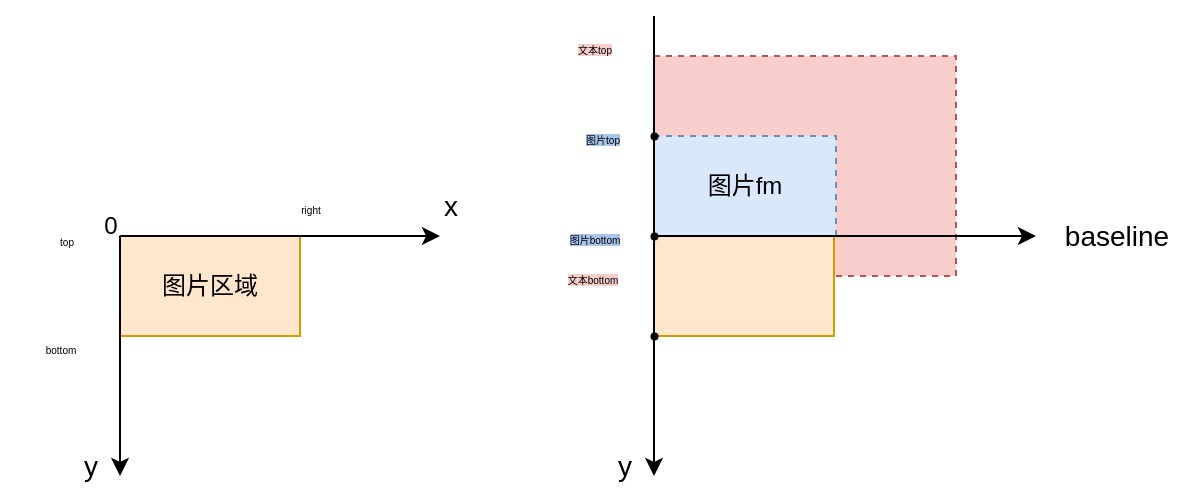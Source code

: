 <mxfile version="21.3.6" type="github" pages="2">
  <diagram name="官方ImageSpan" id="jmLGyRtJv-uPEz8_w5s_">
    <mxGraphModel dx="319" dy="346" grid="0" gridSize="10" guides="1" tooltips="1" connect="1" arrows="1" fold="1" page="1" pageScale="1" pageWidth="827" pageHeight="1169" math="0" shadow="0">
      <root>
        <mxCell id="0" />
        <mxCell id="1" parent="0" />
        <mxCell id="kz9HvIRe_1S123ArVKVh-1" value="" style="rounded=0;whiteSpace=wrap;html=1;fillColor=#f8cecc;strokeColor=#b85450;dashed=1;" vertex="1" parent="1">
          <mxGeometry x="389" y="70" width="151" height="110" as="geometry" />
        </mxCell>
        <mxCell id="Bd8WudOikVSf8Hs_fxaL-3" value="图片区域" style="rounded=0;whiteSpace=wrap;html=1;fillColor=#ffe6cc;strokeColor=#d79b00;" vertex="1" parent="1">
          <mxGeometry x="122" y="160" width="90" height="50" as="geometry" />
        </mxCell>
        <mxCell id="Bd8WudOikVSf8Hs_fxaL-17" value="" style="rounded=0;whiteSpace=wrap;html=1;fillColor=#ffe6cc;strokeColor=#d79b00;" vertex="1" parent="1">
          <mxGeometry x="389" y="160" width="90" height="50" as="geometry" />
        </mxCell>
        <mxCell id="Bd8WudOikVSf8Hs_fxaL-30" value="图片fm" style="rounded=0;whiteSpace=wrap;html=1;fillColor=#dae8fc;strokeColor=#6c8ebf;dashed=1;" vertex="1" parent="1">
          <mxGeometry x="389" y="110" width="91" height="50" as="geometry" />
        </mxCell>
        <mxCell id="Bd8WudOikVSf8Hs_fxaL-1" value="" style="endArrow=classic;html=1;rounded=0;" edge="1" parent="1">
          <mxGeometry width="50" height="50" relative="1" as="geometry">
            <mxPoint x="122" y="160" as="sourcePoint" />
            <mxPoint x="282" y="160" as="targetPoint" />
          </mxGeometry>
        </mxCell>
        <mxCell id="Bd8WudOikVSf8Hs_fxaL-2" value="" style="endArrow=classic;html=1;rounded=0;" edge="1" parent="1">
          <mxGeometry width="50" height="50" relative="1" as="geometry">
            <mxPoint x="122" y="160" as="sourcePoint" />
            <mxPoint x="122" y="280" as="targetPoint" />
          </mxGeometry>
        </mxCell>
        <mxCell id="Bd8WudOikVSf8Hs_fxaL-4" value="0" style="text;html=1;align=center;verticalAlign=middle;resizable=0;points=[];autosize=1;strokeColor=none;fillColor=none;" vertex="1" parent="1">
          <mxGeometry x="102" y="140" width="30" height="30" as="geometry" />
        </mxCell>
        <mxCell id="Bd8WudOikVSf8Hs_fxaL-5" value="&lt;font style=&quot;font-size: 14px;&quot;&gt;x&lt;/font&gt;" style="text;html=1;align=center;verticalAlign=middle;resizable=0;points=[];autosize=1;strokeColor=none;fillColor=none;" vertex="1" parent="1">
          <mxGeometry x="272" y="130" width="30" height="30" as="geometry" />
        </mxCell>
        <mxCell id="Bd8WudOikVSf8Hs_fxaL-6" value="&lt;font style=&quot;font-size: 14px;&quot;&gt;y&lt;/font&gt;" style="text;html=1;align=center;verticalAlign=middle;resizable=0;points=[];autosize=1;strokeColor=none;fillColor=none;" vertex="1" parent="1">
          <mxGeometry x="92" y="260" width="30" height="30" as="geometry" />
        </mxCell>
        <mxCell id="Bd8WudOikVSf8Hs_fxaL-13" value="&lt;font style=&quot;font-size: 5px;&quot;&gt;bottom&lt;/font&gt;" style="text;html=1;align=center;verticalAlign=middle;resizable=0;points=[];autosize=1;strokeColor=none;fillColor=none;" vertex="1" parent="1">
          <mxGeometry x="62" y="200" width="60" height="30" as="geometry" />
        </mxCell>
        <mxCell id="Bd8WudOikVSf8Hs_fxaL-14" value="&lt;font style=&quot;font-size: 5px;&quot;&gt;right&lt;/font&gt;" style="text;html=1;align=center;verticalAlign=middle;resizable=0;points=[];autosize=1;strokeColor=none;fillColor=none;" vertex="1" parent="1">
          <mxGeometry x="192" y="130" width="50" height="30" as="geometry" />
        </mxCell>
        <mxCell id="Bd8WudOikVSf8Hs_fxaL-15" value="" style="endArrow=classic;html=1;rounded=0;" edge="1" parent="1" source="Bd8WudOikVSf8Hs_fxaL-27" target="Bd8WudOikVSf8Hs_fxaL-19">
          <mxGeometry width="50" height="50" relative="1" as="geometry">
            <mxPoint x="389" y="160" as="sourcePoint" />
            <mxPoint x="549" y="160" as="targetPoint" />
          </mxGeometry>
        </mxCell>
        <mxCell id="Bd8WudOikVSf8Hs_fxaL-16" value="" style="endArrow=classic;html=1;rounded=0;" edge="1" parent="1">
          <mxGeometry width="50" height="50" relative="1" as="geometry">
            <mxPoint x="389" y="50" as="sourcePoint" />
            <mxPoint x="389" y="280" as="targetPoint" />
          </mxGeometry>
        </mxCell>
        <mxCell id="Bd8WudOikVSf8Hs_fxaL-19" value="&lt;font style=&quot;font-size: 14px;&quot;&gt;baseline&lt;/font&gt;" style="text;html=1;align=center;verticalAlign=middle;resizable=0;points=[];autosize=1;strokeColor=none;fillColor=none;" vertex="1" parent="1">
          <mxGeometry x="580" y="145" width="80" height="30" as="geometry" />
        </mxCell>
        <mxCell id="Bd8WudOikVSf8Hs_fxaL-20" value="&lt;font style=&quot;font-size: 14px;&quot;&gt;y&lt;/font&gt;" style="text;html=1;align=center;verticalAlign=middle;resizable=0;points=[];autosize=1;strokeColor=none;fillColor=none;" vertex="1" parent="1">
          <mxGeometry x="359" y="260" width="30" height="30" as="geometry" />
        </mxCell>
        <mxCell id="Bd8WudOikVSf8Hs_fxaL-23" value="&lt;span style=&quot;font-size: 5px; background-color: rgb(169, 196, 235);&quot;&gt;图片top&lt;/span&gt;" style="text;html=1;align=center;verticalAlign=middle;resizable=0;points=[];autosize=1;strokeColor=none;fillColor=none;" vertex="1" parent="1">
          <mxGeometry x="333" y="95" width="60" height="30" as="geometry" />
        </mxCell>
        <mxCell id="Bd8WudOikVSf8Hs_fxaL-24" value="" style="shape=waypoint;sketch=0;size=6;pointerEvents=1;points=[];fillColor=none;resizable=0;rotatable=0;perimeter=centerPerimeter;snapToPoint=1;strokeWidth=0;" vertex="1" parent="1">
          <mxGeometry x="379" y="100" width="20" height="20" as="geometry" />
        </mxCell>
        <mxCell id="Bd8WudOikVSf8Hs_fxaL-26" value="" style="shape=waypoint;sketch=0;size=6;pointerEvents=1;points=[];fillColor=none;resizable=0;rotatable=0;perimeter=centerPerimeter;snapToPoint=1;strokeWidth=0;" vertex="1" parent="1">
          <mxGeometry x="379" y="200" width="20" height="20" as="geometry" />
        </mxCell>
        <mxCell id="Bd8WudOikVSf8Hs_fxaL-28" value="" style="endArrow=classic;html=1;rounded=0;" edge="1" parent="1" target="Bd8WudOikVSf8Hs_fxaL-27">
          <mxGeometry width="50" height="50" relative="1" as="geometry">
            <mxPoint x="389" y="160" as="sourcePoint" />
            <mxPoint x="549" y="160" as="targetPoint" />
          </mxGeometry>
        </mxCell>
        <mxCell id="Bd8WudOikVSf8Hs_fxaL-27" value="" style="shape=waypoint;sketch=0;size=6;pointerEvents=1;points=[];fillColor=none;resizable=0;rotatable=0;perimeter=centerPerimeter;snapToPoint=1;strokeWidth=0;" vertex="1" parent="1">
          <mxGeometry x="379" y="150" width="20" height="20" as="geometry" />
        </mxCell>
        <mxCell id="Bd8WudOikVSf8Hs_fxaL-31" value="&lt;font style=&quot;font-size: 5px; background-color: rgb(169, 196, 235);&quot;&gt;图片bottom&lt;/font&gt;" style="text;html=1;align=center;verticalAlign=middle;resizable=0;points=[];autosize=1;strokeColor=none;fillColor=none;" vertex="1" parent="1">
          <mxGeometry x="319" y="145" width="80" height="30" as="geometry" />
        </mxCell>
        <mxCell id="kz9HvIRe_1S123ArVKVh-2" value="&lt;span style=&quot;font-size: 5px;&quot;&gt;top&lt;/span&gt;" style="text;html=1;align=center;verticalAlign=middle;resizable=0;points=[];autosize=1;strokeColor=none;fillColor=none;" vertex="1" parent="1">
          <mxGeometry x="75" y="146" width="40" height="30" as="geometry" />
        </mxCell>
        <mxCell id="kz9HvIRe_1S123ArVKVh-3" value="&lt;span style=&quot;font-size: 5px; background-color: rgb(248, 206, 204);&quot;&gt;文本top&lt;/span&gt;" style="text;html=1;align=center;verticalAlign=middle;resizable=0;points=[];autosize=1;strokeColor=none;fillColor=none;" vertex="1" parent="1">
          <mxGeometry x="329" y="50" width="60" height="30" as="geometry" />
        </mxCell>
        <mxCell id="kz9HvIRe_1S123ArVKVh-4" value="&lt;font style=&quot;font-size: 5px; background-color: rgb(248, 206, 204);&quot;&gt;文本bottom&lt;/font&gt;" style="text;html=1;align=center;verticalAlign=middle;resizable=0;points=[];autosize=1;strokeColor=none;fillColor=none;" vertex="1" parent="1">
          <mxGeometry x="318" y="165" width="80" height="30" as="geometry" />
        </mxCell>
      </root>
    </mxGraphModel>
  </diagram>
  <diagram id="EU8mqazsEdh6MONM_Jk7" name="自定义ImageSpan">
    <mxGraphModel dx="597" dy="663" grid="0" gridSize="10" guides="1" tooltips="1" connect="1" arrows="1" fold="1" page="1" pageScale="1" pageWidth="827" pageHeight="1169" math="0" shadow="0">
      <root>
        <mxCell id="0" />
        <mxCell id="1" parent="0" />
        <mxCell id="f3y661lpTvq7a2kerKuJ-1" value="" style="rounded=0;whiteSpace=wrap;html=1;fillColor=#d5e8d4;strokeColor=#82b366;" vertex="1" parent="1">
          <mxGeometry x="401" y="160" width="180" height="160" as="geometry" />
        </mxCell>
        <mxCell id="f3y661lpTvq7a2kerKuJ-2" value="" style="rounded=0;whiteSpace=wrap;html=1;fillColor=#dae8fc;strokeColor=#6c8ebf;dashed=1;" vertex="1" parent="1">
          <mxGeometry x="400" y="200" width="180" height="80" as="geometry" />
        </mxCell>
        <mxCell id="f3y661lpTvq7a2kerKuJ-3" value="" style="endArrow=classic;html=1;rounded=0;entryX=0;entryY=0.5;entryDx=0;entryDy=0;entryPerimeter=0;" edge="1" parent="1" target="f3y661lpTvq7a2kerKuJ-5">
          <mxGeometry width="50" height="50" relative="1" as="geometry">
            <mxPoint x="400" y="290" as="sourcePoint" />
            <mxPoint x="591" y="290" as="targetPoint" />
          </mxGeometry>
        </mxCell>
        <mxCell id="f3y661lpTvq7a2kerKuJ-4" value="" style="endArrow=classic;html=1;rounded=0;" edge="1" parent="1">
          <mxGeometry width="50" height="50" relative="1" as="geometry">
            <mxPoint x="401" y="140" as="sourcePoint" />
            <mxPoint x="401" y="380" as="targetPoint" />
          </mxGeometry>
        </mxCell>
        <mxCell id="f3y661lpTvq7a2kerKuJ-5" value="&lt;font style=&quot;font-size: 14px;&quot;&gt;baseline&lt;/font&gt;" style="text;html=1;align=center;verticalAlign=middle;resizable=0;points=[];autosize=1;strokeColor=none;fillColor=none;" vertex="1" parent="1">
          <mxGeometry x="640" y="275" width="80" height="30" as="geometry" />
        </mxCell>
        <mxCell id="f3y661lpTvq7a2kerKuJ-6" value="&lt;font style=&quot;font-size: 14px;&quot;&gt;y&lt;/font&gt;" style="text;html=1;align=center;verticalAlign=middle;resizable=0;points=[];autosize=1;strokeColor=none;fillColor=none;" vertex="1" parent="1">
          <mxGeometry x="373" y="362" width="30" height="30" as="geometry" />
        </mxCell>
        <mxCell id="f3y661lpTvq7a2kerKuJ-7" value="&lt;font style=&quot;font-size: 5px; background-color: rgb(169, 196, 235);&quot;&gt;图片ascent&lt;/font&gt;" style="text;html=1;align=center;verticalAlign=middle;resizable=0;points=[];autosize=1;strokeColor=none;fillColor=none;" vertex="1" parent="1">
          <mxGeometry x="326" y="185" width="80" height="30" as="geometry" />
        </mxCell>
        <mxCell id="f3y661lpTvq7a2kerKuJ-10" value="" style="endArrow=classic;html=1;rounded=0;" edge="1" parent="1">
          <mxGeometry width="50" height="50" relative="1" as="geometry">
            <mxPoint x="400" y="290" as="sourcePoint" />
            <mxPoint x="400" y="290" as="targetPoint" />
          </mxGeometry>
        </mxCell>
        <mxCell id="f3y661lpTvq7a2kerKuJ-13" value="&lt;span style=&quot;font-size: 5px; background-color: rgb(213, 232, 212);&quot;&gt;文本ascent&lt;/span&gt;" style="text;html=1;align=center;verticalAlign=middle;resizable=0;points=[];autosize=1;strokeColor=none;fillColor=none;" vertex="1" parent="1">
          <mxGeometry x="327" y="145" width="80" height="30" as="geometry" />
        </mxCell>
        <mxCell id="f3y661lpTvq7a2kerKuJ-14" value="&lt;span style=&quot;font-size: 5px; background-color: rgb(213, 232, 212);&quot;&gt;文本descent&lt;/span&gt;" style="text;html=1;align=center;verticalAlign=middle;resizable=0;points=[];autosize=1;strokeColor=none;fillColor=none;" vertex="1" parent="1">
          <mxGeometry x="319" y="304" width="90" height="30" as="geometry" />
        </mxCell>
        <mxCell id="f3y661lpTvq7a2kerKuJ-15" value="" style="shape=waypoint;sketch=0;size=6;pointerEvents=1;points=[];fillColor=none;resizable=0;rotatable=0;perimeter=centerPerimeter;snapToPoint=1;strokeWidth=0;" vertex="1" parent="1">
          <mxGeometry x="391" y="150" width="20" height="20" as="geometry" />
        </mxCell>
        <mxCell id="f3y661lpTvq7a2kerKuJ-16" value="" style="shape=waypoint;sketch=0;size=6;pointerEvents=1;points=[];fillColor=none;resizable=0;rotatable=0;perimeter=centerPerimeter;snapToPoint=1;strokeWidth=0;" vertex="1" parent="1">
          <mxGeometry x="391" y="310" width="20" height="20" as="geometry" />
        </mxCell>
        <mxCell id="f3y661lpTvq7a2kerKuJ-17" value="" style="endArrow=none;html=1;rounded=0;exitX=0.733;exitY=0.733;exitDx=0;exitDy=0;exitPerimeter=0;fillColor=#e51400;strokeColor=#B20000;strokeWidth=2;" edge="1" parent="1">
          <mxGeometry width="50" height="50" relative="1" as="geometry">
            <mxPoint x="400" y="240" as="sourcePoint" />
            <mxPoint x="640" y="240" as="targetPoint" />
          </mxGeometry>
        </mxCell>
        <mxCell id="f3y661lpTvq7a2kerKuJ-18" value="&lt;span style=&quot;font-size: 5px;&quot;&gt;文本中线&lt;/span&gt;" style="text;html=1;align=center;verticalAlign=middle;resizable=0;points=[];autosize=1;strokeColor=none;fillColor=none;" vertex="1" parent="1">
          <mxGeometry x="639" y="225" width="70" height="30" as="geometry" />
        </mxCell>
        <mxCell id="f3y661lpTvq7a2kerKuJ-19" value="&lt;font style=&quot;font-size: 5px; background-color: rgb(169, 196, 235);&quot;&gt;图片descent&lt;/font&gt;" style="text;html=1;align=center;verticalAlign=middle;resizable=0;points=[];autosize=1;strokeColor=none;fillColor=none;" vertex="1" parent="1">
          <mxGeometry x="320" y="265" width="90" height="30" as="geometry" />
        </mxCell>
        <mxCell id="f3y661lpTvq7a2kerKuJ-22" value="" style="shape=waypoint;sketch=0;size=6;pointerEvents=1;points=[];fillColor=none;resizable=0;rotatable=0;perimeter=centerPerimeter;snapToPoint=1;strokeWidth=0;" vertex="1" parent="1">
          <mxGeometry x="391" y="280" width="20" height="20" as="geometry" />
        </mxCell>
      </root>
    </mxGraphModel>
  </diagram>
</mxfile>
